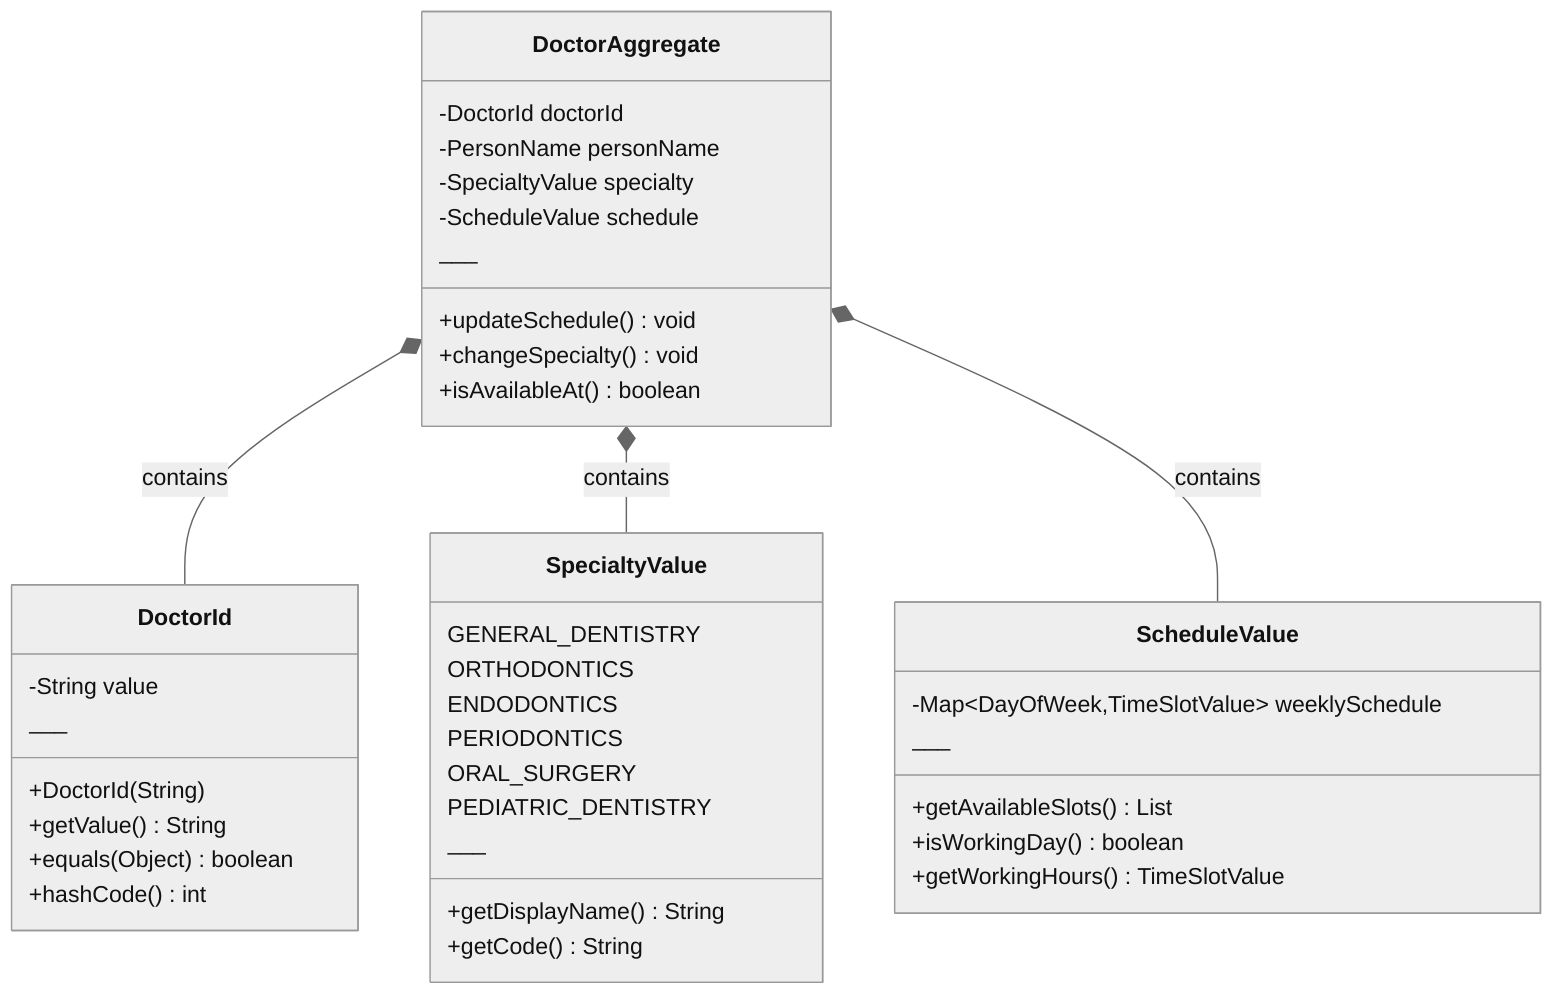 %%{init: {'theme':'neutral'}}%%
classDiagram
    class DoctorAggregate {
        -DoctorId doctorId
        -PersonName personName
        -SpecialtyValue specialty
        -ScheduleValue schedule
        ___
        +updateSchedule() void
        +changeSpecialty() void
        +isAvailableAt() boolean
    }
    
    class DoctorId {
        -String value
        ___
        +DoctorId(String)
        +getValue() String
        +equals(Object) boolean
        +hashCode() int
    }
    
    class SpecialtyValue {
        GENERAL_DENTISTRY
        ORTHODONTICS
        ENDODONTICS
        PERIODONTICS
        ORAL_SURGERY
        PEDIATRIC_DENTISTRY
        ___
        +getDisplayName() String
        +getCode() String
    }
    
    class ScheduleValue {
        -Map~DayOfWeek,TimeSlotValue~ weeklySchedule
        ___
        +getAvailableSlots() List
        +isWorkingDay() boolean
        +getWorkingHours() TimeSlotValue
    }
    
    DoctorAggregate *-- DoctorId : contains
    DoctorAggregate *-- SpecialtyValue : contains
    DoctorAggregate *-- ScheduleValue : contains